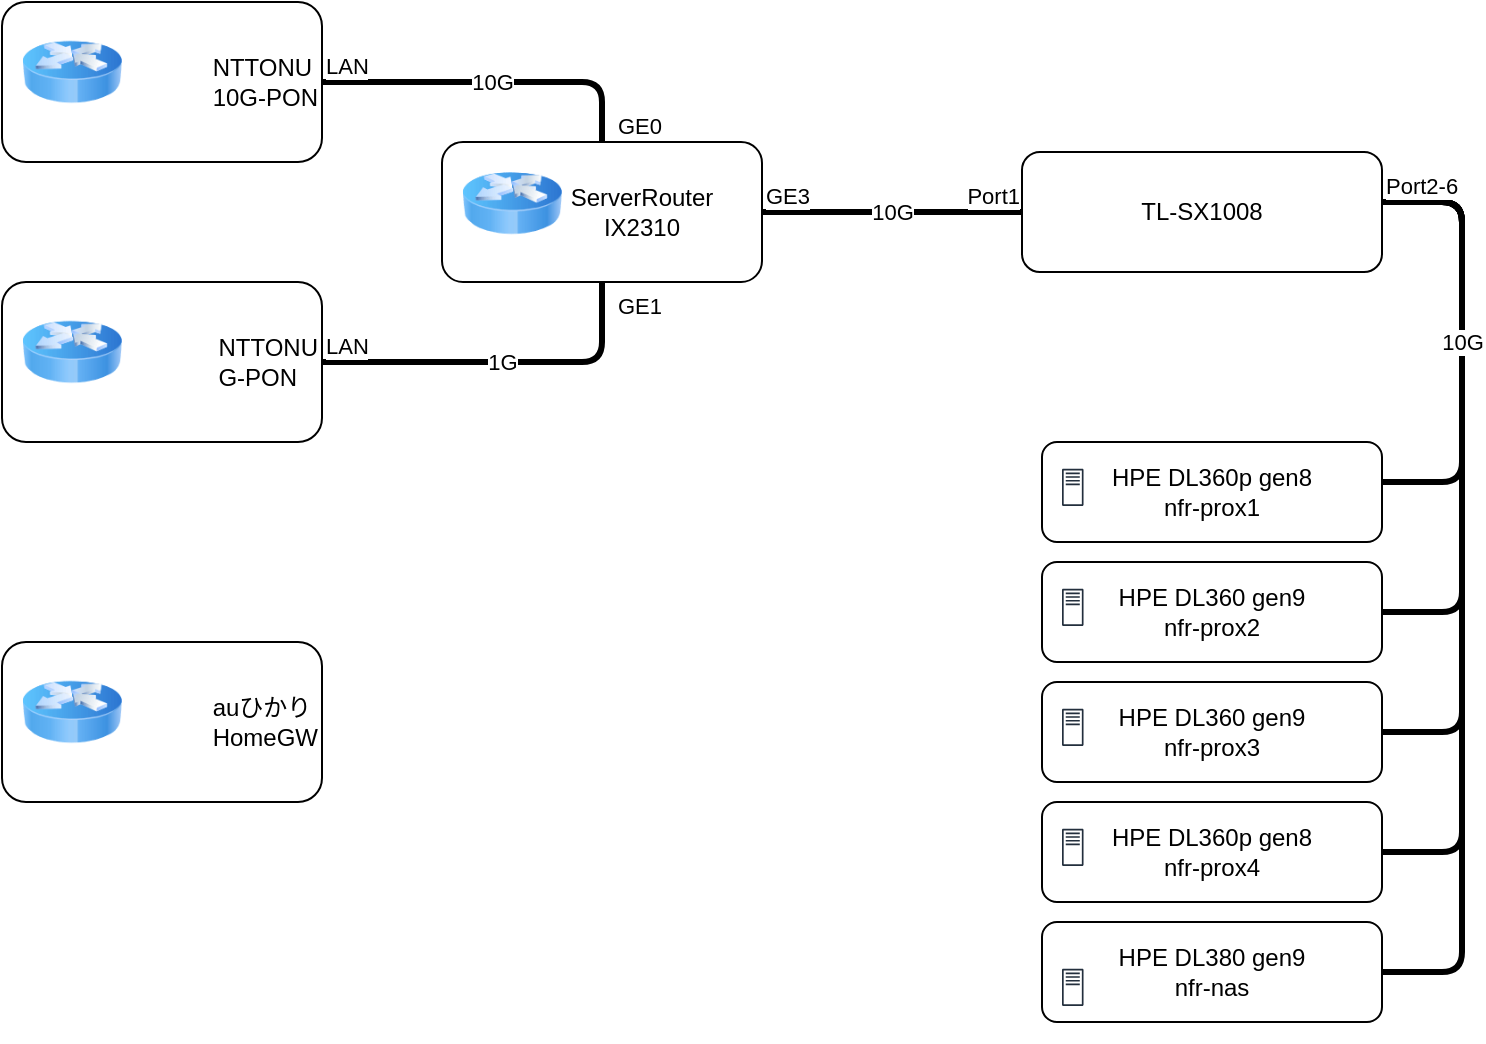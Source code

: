 <mxfile version="18.0.2" type="github">
  <diagram id="IVtER8iOa4Ks5zT8WiCw" name="HomeNetwork">
    <mxGraphModel dx="493" dy="518" grid="1" gridSize="10" guides="1" tooltips="1" connect="1" arrows="1" fold="1" page="1" pageScale="1" pageWidth="827" pageHeight="1169" math="0" shadow="0">
      <root>
        <mxCell id="0" />
        <mxCell id="1" parent="0" />
        <mxCell id="F0cyMqDmB0AHEjMqEv3i-4" value="" style="group" vertex="1" connectable="0" parent="1">
          <mxGeometry x="30" y="20" width="160" height="80" as="geometry" />
        </mxCell>
        <mxCell id="F0cyMqDmB0AHEjMqEv3i-3" value="&lt;div style=&quot;text-align: justify;&quot;&gt;&lt;span style=&quot;background-color: initial;&quot;&gt;NTTONU&lt;/span&gt;&lt;/div&gt;&lt;div style=&quot;text-align: justify;&quot;&gt;&lt;span style=&quot;background-color: initial;&quot;&gt;10G-PON&lt;/span&gt;&lt;/div&gt;" style="rounded=1;whiteSpace=wrap;html=1;align=right;" vertex="1" parent="F0cyMqDmB0AHEjMqEv3i-4">
          <mxGeometry width="160" height="80" as="geometry" />
        </mxCell>
        <mxCell id="F0cyMqDmB0AHEjMqEv3i-2" value="" style="image;html=1;image=img/lib/clip_art/networking/Router_Icon_128x128.png" vertex="1" parent="F0cyMqDmB0AHEjMqEv3i-4">
          <mxGeometry x="10" y="10" width="50" height="50" as="geometry" />
        </mxCell>
        <mxCell id="F0cyMqDmB0AHEjMqEv3i-5" value="" style="group" vertex="1" connectable="0" parent="1">
          <mxGeometry x="30" y="160" width="160" height="80" as="geometry" />
        </mxCell>
        <mxCell id="F0cyMqDmB0AHEjMqEv3i-6" value="&lt;div style=&quot;text-align: justify;&quot;&gt;&lt;span style=&quot;background-color: initial;&quot;&gt;NTTONU&lt;/span&gt;&lt;/div&gt;&lt;div style=&quot;text-align: justify;&quot;&gt;&lt;span style=&quot;background-color: initial;&quot;&gt;G-PON&lt;/span&gt;&lt;/div&gt;" style="rounded=1;whiteSpace=wrap;html=1;align=right;" vertex="1" parent="F0cyMqDmB0AHEjMqEv3i-5">
          <mxGeometry width="160" height="80" as="geometry" />
        </mxCell>
        <mxCell id="F0cyMqDmB0AHEjMqEv3i-7" value="" style="image;html=1;image=img/lib/clip_art/networking/Router_Icon_128x128.png" vertex="1" parent="F0cyMqDmB0AHEjMqEv3i-5">
          <mxGeometry x="10" y="10" width="50" height="50" as="geometry" />
        </mxCell>
        <mxCell id="F0cyMqDmB0AHEjMqEv3i-8" value="" style="group" vertex="1" connectable="0" parent="1">
          <mxGeometry x="250" y="90" width="160" height="70" as="geometry" />
        </mxCell>
        <mxCell id="F0cyMqDmB0AHEjMqEv3i-9" value="&lt;blockquote style=&quot;margin: 0 0 0 40px; border: none; padding: 0px;&quot;&gt;&lt;div style=&quot;&quot;&gt;&lt;span style=&quot;background-color: initial;&quot;&gt;ServerRouter&lt;/span&gt;&lt;/div&gt;&lt;div style=&quot;&quot;&gt;&lt;span style=&quot;background-color: initial;&quot;&gt;IX2310&lt;/span&gt;&lt;/div&gt;&lt;/blockquote&gt;" style="rounded=1;whiteSpace=wrap;html=1;align=center;" vertex="1" parent="F0cyMqDmB0AHEjMqEv3i-8">
          <mxGeometry width="160" height="70" as="geometry" />
        </mxCell>
        <mxCell id="F0cyMqDmB0AHEjMqEv3i-10" value="" style="image;html=1;image=img/lib/clip_art/networking/Router_Icon_128x128.png" vertex="1" parent="F0cyMqDmB0AHEjMqEv3i-8">
          <mxGeometry x="10" y="8.75" width="50" height="43.75" as="geometry" />
        </mxCell>
        <mxCell id="F0cyMqDmB0AHEjMqEv3i-18" value="" style="endArrow=none;html=1;rounded=1;strokeWidth=3;exitX=1;exitY=0.5;exitDx=0;exitDy=0;entryX=0.5;entryY=0;entryDx=0;entryDy=0;endFill=0;" edge="1" parent="1" source="F0cyMqDmB0AHEjMqEv3i-3" target="F0cyMqDmB0AHEjMqEv3i-9">
          <mxGeometry relative="1" as="geometry">
            <mxPoint x="200" y="60" as="sourcePoint" />
            <mxPoint x="360" y="60" as="targetPoint" />
            <Array as="points">
              <mxPoint x="330" y="60" />
            </Array>
          </mxGeometry>
        </mxCell>
        <mxCell id="F0cyMqDmB0AHEjMqEv3i-19" value="10G" style="edgeLabel;resizable=0;html=1;align=center;verticalAlign=middle;" connectable="0" vertex="1" parent="F0cyMqDmB0AHEjMqEv3i-18">
          <mxGeometry relative="1" as="geometry" />
        </mxCell>
        <mxCell id="F0cyMqDmB0AHEjMqEv3i-20" value="LAN" style="edgeLabel;resizable=0;html=1;align=left;verticalAlign=bottom;" connectable="0" vertex="1" parent="F0cyMqDmB0AHEjMqEv3i-18">
          <mxGeometry x="-1" relative="1" as="geometry" />
        </mxCell>
        <mxCell id="F0cyMqDmB0AHEjMqEv3i-21" value="GE0" style="edgeLabel;resizable=0;html=1;align=right;verticalAlign=bottom;" connectable="0" vertex="1" parent="F0cyMqDmB0AHEjMqEv3i-18">
          <mxGeometry x="1" relative="1" as="geometry">
            <mxPoint x="30" as="offset" />
          </mxGeometry>
        </mxCell>
        <mxCell id="F0cyMqDmB0AHEjMqEv3i-22" value="" style="endArrow=none;html=1;rounded=1;strokeWidth=3;exitX=1;exitY=0.5;exitDx=0;exitDy=0;entryX=0.5;entryY=1;entryDx=0;entryDy=0;endFill=0;" edge="1" parent="1" target="F0cyMqDmB0AHEjMqEv3i-9">
          <mxGeometry relative="1" as="geometry">
            <mxPoint x="190.0" y="200" as="sourcePoint" />
            <mxPoint x="330" y="230" as="targetPoint" />
            <Array as="points">
              <mxPoint x="330" y="200" />
            </Array>
          </mxGeometry>
        </mxCell>
        <mxCell id="F0cyMqDmB0AHEjMqEv3i-23" value="1G" style="edgeLabel;resizable=0;html=1;align=center;verticalAlign=middle;" connectable="0" vertex="1" parent="F0cyMqDmB0AHEjMqEv3i-22">
          <mxGeometry relative="1" as="geometry" />
        </mxCell>
        <mxCell id="F0cyMqDmB0AHEjMqEv3i-24" value="LAN" style="edgeLabel;resizable=0;html=1;align=left;verticalAlign=bottom;" connectable="0" vertex="1" parent="F0cyMqDmB0AHEjMqEv3i-22">
          <mxGeometry x="-1" relative="1" as="geometry" />
        </mxCell>
        <mxCell id="F0cyMqDmB0AHEjMqEv3i-25" value="GE1" style="edgeLabel;resizable=0;html=1;align=right;verticalAlign=bottom;" connectable="0" vertex="1" parent="F0cyMqDmB0AHEjMqEv3i-22">
          <mxGeometry x="1" relative="1" as="geometry">
            <mxPoint x="30" y="20" as="offset" />
          </mxGeometry>
        </mxCell>
        <mxCell id="F0cyMqDmB0AHEjMqEv3i-26" value="GE1" style="edgeLabel;resizable=0;html=1;align=right;verticalAlign=bottom;" connectable="0" vertex="1" parent="F0cyMqDmB0AHEjMqEv3i-22">
          <mxGeometry x="1" relative="1" as="geometry">
            <mxPoint x="30" y="20" as="offset" />
          </mxGeometry>
        </mxCell>
        <mxCell id="F0cyMqDmB0AHEjMqEv3i-27" value="" style="group" vertex="1" connectable="0" parent="1">
          <mxGeometry x="30" y="340" width="160" height="80" as="geometry" />
        </mxCell>
        <mxCell id="F0cyMqDmB0AHEjMqEv3i-28" value="&lt;blockquote style=&quot;margin: 0 0 0 40px; border: none; padding: 0px;&quot;&gt;&lt;blockquote style=&quot;margin: 0 0 0 40px; border: none; padding: 0px;&quot;&gt;&lt;div style=&quot;text-align: justify;&quot;&gt;&lt;span style=&quot;background-color: initial;&quot;&gt;auひかり&lt;/span&gt;&lt;/div&gt;&lt;/blockquote&gt;&lt;blockquote style=&quot;margin: 0 0 0 40px; border: none; padding: 0px;&quot;&gt;&lt;div style=&quot;text-align: justify;&quot;&gt;&lt;span style=&quot;background-color: initial;&quot;&gt;HomeGW&lt;/span&gt;&lt;/div&gt;&lt;/blockquote&gt;&lt;/blockquote&gt;" style="rounded=1;whiteSpace=wrap;html=1;align=right;" vertex="1" parent="F0cyMqDmB0AHEjMqEv3i-27">
          <mxGeometry width="160" height="80" as="geometry" />
        </mxCell>
        <mxCell id="F0cyMqDmB0AHEjMqEv3i-29" value="" style="image;html=1;image=img/lib/clip_art/networking/Router_Icon_128x128.png" vertex="1" parent="F0cyMqDmB0AHEjMqEv3i-27">
          <mxGeometry x="10" y="10" width="50" height="50" as="geometry" />
        </mxCell>
        <mxCell id="F0cyMqDmB0AHEjMqEv3i-34" value="TL-SX1008" style="rounded=1;whiteSpace=wrap;html=1;" vertex="1" parent="1">
          <mxGeometry x="540" y="95" width="180" height="60" as="geometry" />
        </mxCell>
        <mxCell id="F0cyMqDmB0AHEjMqEv3i-35" value="" style="endArrow=none;html=1;rounded=1;strokeWidth=3;exitX=1;exitY=0.5;exitDx=0;exitDy=0;entryX=0;entryY=0.5;entryDx=0;entryDy=0;endFill=0;" edge="1" parent="1" source="F0cyMqDmB0AHEjMqEv3i-9" target="F0cyMqDmB0AHEjMqEv3i-34">
          <mxGeometry relative="1" as="geometry">
            <mxPoint x="344" y="185" as="sourcePoint" />
            <mxPoint x="484" y="215" as="targetPoint" />
            <Array as="points" />
          </mxGeometry>
        </mxCell>
        <mxCell id="F0cyMqDmB0AHEjMqEv3i-36" value="10G" style="edgeLabel;resizable=0;html=1;align=center;verticalAlign=middle;" connectable="0" vertex="1" parent="F0cyMqDmB0AHEjMqEv3i-35">
          <mxGeometry relative="1" as="geometry" />
        </mxCell>
        <mxCell id="F0cyMqDmB0AHEjMqEv3i-37" value="GE3" style="edgeLabel;resizable=0;html=1;align=left;verticalAlign=bottom;" connectable="0" vertex="1" parent="F0cyMqDmB0AHEjMqEv3i-35">
          <mxGeometry x="-1" relative="1" as="geometry" />
        </mxCell>
        <mxCell id="F0cyMqDmB0AHEjMqEv3i-38" value="Port1" style="edgeLabel;resizable=0;html=1;align=right;verticalAlign=bottom;" connectable="0" vertex="1" parent="F0cyMqDmB0AHEjMqEv3i-35">
          <mxGeometry x="1" relative="1" as="geometry">
            <mxPoint x="-1" as="offset" />
          </mxGeometry>
        </mxCell>
        <mxCell id="F0cyMqDmB0AHEjMqEv3i-41" value="" style="group" vertex="1" connectable="0" parent="1">
          <mxGeometry x="550" y="240" width="170" height="50" as="geometry" />
        </mxCell>
        <mxCell id="F0cyMqDmB0AHEjMqEv3i-40" value="HPE DL360p gen8&lt;br&gt;nfr-prox1" style="rounded=1;whiteSpace=wrap;html=1;" vertex="1" parent="F0cyMqDmB0AHEjMqEv3i-41">
          <mxGeometry width="170" height="50" as="geometry" />
        </mxCell>
        <mxCell id="F0cyMqDmB0AHEjMqEv3i-39" value="" style="sketch=0;outlineConnect=0;fontColor=#232F3E;gradientColor=none;fillColor=#232F3D;strokeColor=none;dashed=0;verticalLabelPosition=bottom;verticalAlign=top;align=center;html=1;fontSize=12;fontStyle=0;aspect=fixed;pointerEvents=1;shape=mxgraph.aws4.traditional_server;" vertex="1" parent="F0cyMqDmB0AHEjMqEv3i-41">
          <mxGeometry x="10" y="13.333" width="10.767" height="18.667" as="geometry" />
        </mxCell>
        <mxCell id="F0cyMqDmB0AHEjMqEv3i-42" value="" style="group" vertex="1" connectable="0" parent="1">
          <mxGeometry x="550" y="300" width="170" height="50" as="geometry" />
        </mxCell>
        <mxCell id="F0cyMqDmB0AHEjMqEv3i-43" value="HPE DL360 gen9&lt;br&gt;nfr-prox2" style="rounded=1;whiteSpace=wrap;html=1;" vertex="1" parent="F0cyMqDmB0AHEjMqEv3i-42">
          <mxGeometry width="170" height="50" as="geometry" />
        </mxCell>
        <mxCell id="F0cyMqDmB0AHEjMqEv3i-44" value="" style="sketch=0;outlineConnect=0;fontColor=#232F3E;gradientColor=none;fillColor=#232F3D;strokeColor=none;dashed=0;verticalLabelPosition=bottom;verticalAlign=top;align=center;html=1;fontSize=12;fontStyle=0;aspect=fixed;pointerEvents=1;shape=mxgraph.aws4.traditional_server;" vertex="1" parent="F0cyMqDmB0AHEjMqEv3i-42">
          <mxGeometry x="10" y="13.333" width="10.767" height="18.667" as="geometry" />
        </mxCell>
        <mxCell id="F0cyMqDmB0AHEjMqEv3i-45" value="" style="group" vertex="1" connectable="0" parent="1">
          <mxGeometry x="550" y="360" width="170" height="50" as="geometry" />
        </mxCell>
        <mxCell id="F0cyMqDmB0AHEjMqEv3i-46" value="HPE DL360 gen9&lt;br&gt;nfr-prox3" style="rounded=1;whiteSpace=wrap;html=1;" vertex="1" parent="F0cyMqDmB0AHEjMqEv3i-45">
          <mxGeometry width="170" height="50" as="geometry" />
        </mxCell>
        <mxCell id="F0cyMqDmB0AHEjMqEv3i-47" value="" style="sketch=0;outlineConnect=0;fontColor=#232F3E;gradientColor=none;fillColor=#232F3D;strokeColor=none;dashed=0;verticalLabelPosition=bottom;verticalAlign=top;align=center;html=1;fontSize=12;fontStyle=0;aspect=fixed;pointerEvents=1;shape=mxgraph.aws4.traditional_server;" vertex="1" parent="F0cyMqDmB0AHEjMqEv3i-45">
          <mxGeometry x="10" y="13.333" width="10.767" height="18.667" as="geometry" />
        </mxCell>
        <mxCell id="F0cyMqDmB0AHEjMqEv3i-48" value="" style="group" vertex="1" connectable="0" parent="1">
          <mxGeometry x="550" y="420" width="170" height="50" as="geometry" />
        </mxCell>
        <mxCell id="F0cyMqDmB0AHEjMqEv3i-49" value="HPE DL360p gen8&lt;br&gt;nfr-prox4" style="rounded=1;whiteSpace=wrap;html=1;" vertex="1" parent="F0cyMqDmB0AHEjMqEv3i-48">
          <mxGeometry width="170" height="50" as="geometry" />
        </mxCell>
        <mxCell id="F0cyMqDmB0AHEjMqEv3i-50" value="" style="sketch=0;outlineConnect=0;fontColor=#232F3E;gradientColor=none;fillColor=#232F3D;strokeColor=none;dashed=0;verticalLabelPosition=bottom;verticalAlign=top;align=center;html=1;fontSize=12;fontStyle=0;aspect=fixed;pointerEvents=1;shape=mxgraph.aws4.traditional_server;" vertex="1" parent="F0cyMqDmB0AHEjMqEv3i-48">
          <mxGeometry x="10" y="13.333" width="10.767" height="18.667" as="geometry" />
        </mxCell>
        <mxCell id="F0cyMqDmB0AHEjMqEv3i-75" value="" style="endArrow=none;html=1;rounded=1;strokeWidth=3;endFill=0;entryX=1;entryY=0.5;entryDx=0;entryDy=0;" edge="1" parent="1" target="F0cyMqDmB0AHEjMqEv3i-43">
          <mxGeometry relative="1" as="geometry">
            <mxPoint x="720" y="120" as="sourcePoint" />
            <mxPoint x="730" y="270" as="targetPoint" />
            <Array as="points">
              <mxPoint x="760" y="120" />
              <mxPoint x="760" y="325" />
            </Array>
          </mxGeometry>
        </mxCell>
        <mxCell id="F0cyMqDmB0AHEjMqEv3i-51" value="" style="group" vertex="1" connectable="0" parent="1">
          <mxGeometry x="550" y="490" width="170" height="50" as="geometry" />
        </mxCell>
        <mxCell id="F0cyMqDmB0AHEjMqEv3i-52" value="HPE DL380 gen9&lt;br&gt;nfr-nas" style="rounded=1;whiteSpace=wrap;html=1;" vertex="1" parent="F0cyMqDmB0AHEjMqEv3i-51">
          <mxGeometry y="-10" width="170" height="50" as="geometry" />
        </mxCell>
        <mxCell id="F0cyMqDmB0AHEjMqEv3i-53" value="" style="sketch=0;outlineConnect=0;fontColor=#232F3E;gradientColor=none;fillColor=#232F3D;strokeColor=none;dashed=0;verticalLabelPosition=bottom;verticalAlign=top;align=center;html=1;fontSize=12;fontStyle=0;aspect=fixed;pointerEvents=1;shape=mxgraph.aws4.traditional_server;" vertex="1" parent="F0cyMqDmB0AHEjMqEv3i-51">
          <mxGeometry x="10" y="13.333" width="10.767" height="18.667" as="geometry" />
        </mxCell>
        <mxCell id="F0cyMqDmB0AHEjMqEv3i-78" value="" style="endArrow=none;html=1;rounded=1;strokeWidth=3;endFill=0;entryX=1;entryY=0.5;entryDx=0;entryDy=0;" edge="1" parent="1" target="F0cyMqDmB0AHEjMqEv3i-46">
          <mxGeometry relative="1" as="geometry">
            <mxPoint x="720" y="120" as="sourcePoint" />
            <mxPoint x="730" y="335" as="targetPoint" />
            <Array as="points">
              <mxPoint x="760" y="120" />
              <mxPoint x="760" y="385" />
            </Array>
          </mxGeometry>
        </mxCell>
        <mxCell id="F0cyMqDmB0AHEjMqEv3i-79" value="" style="endArrow=none;html=1;rounded=1;strokeWidth=3;endFill=0;entryX=1;entryY=0.5;entryDx=0;entryDy=0;" edge="1" parent="1" target="F0cyMqDmB0AHEjMqEv3i-49">
          <mxGeometry relative="1" as="geometry">
            <mxPoint x="720" y="120" as="sourcePoint" />
            <mxPoint x="730" y="395" as="targetPoint" />
            <Array as="points">
              <mxPoint x="760" y="120" />
              <mxPoint x="760" y="445" />
            </Array>
          </mxGeometry>
        </mxCell>
        <mxCell id="F0cyMqDmB0AHEjMqEv3i-80" value="" style="endArrow=none;html=1;rounded=1;strokeWidth=3;endFill=0;entryX=1;entryY=0.5;entryDx=0;entryDy=0;" edge="1" parent="1" target="F0cyMqDmB0AHEjMqEv3i-52">
          <mxGeometry relative="1" as="geometry">
            <mxPoint x="720" y="120" as="sourcePoint" />
            <mxPoint x="730" y="455" as="targetPoint" />
            <Array as="points">
              <mxPoint x="760" y="120" />
              <mxPoint x="760" y="505" />
            </Array>
          </mxGeometry>
        </mxCell>
        <mxCell id="F0cyMqDmB0AHEjMqEv3i-72" value="" style="endArrow=none;html=1;rounded=1;strokeWidth=3;endFill=0;" edge="1" parent="1">
          <mxGeometry relative="1" as="geometry">
            <mxPoint x="720" y="120" as="sourcePoint" />
            <mxPoint x="720" y="260" as="targetPoint" />
            <Array as="points">
              <mxPoint x="760" y="120" />
              <mxPoint x="760" y="260" />
            </Array>
          </mxGeometry>
        </mxCell>
        <mxCell id="F0cyMqDmB0AHEjMqEv3i-74" value="Port2-6" style="edgeLabel;resizable=0;html=1;align=left;verticalAlign=bottom;" connectable="0" vertex="1" parent="F0cyMqDmB0AHEjMqEv3i-72">
          <mxGeometry x="-1" relative="1" as="geometry" />
        </mxCell>
        <mxCell id="F0cyMqDmB0AHEjMqEv3i-81" value="10G" style="edgeLabel;resizable=0;html=1;align=center;verticalAlign=middle;labelBorderColor=none;labelBackgroundColor=default;" connectable="0" vertex="1" parent="F0cyMqDmB0AHEjMqEv3i-72">
          <mxGeometry relative="1" as="geometry">
            <mxPoint as="offset" />
          </mxGeometry>
        </mxCell>
      </root>
    </mxGraphModel>
  </diagram>
</mxfile>
